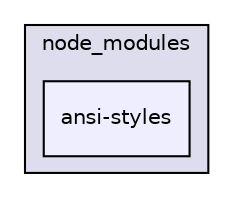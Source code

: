 digraph "gulp-src/node_modules/gulp-uglify/node_modules/fancy-log/node_modules/chalk/node_modules/ansi-styles" {
  compound=true
  node [ fontsize="10", fontname="Helvetica"];
  edge [ labelfontsize="10", labelfontname="Helvetica"];
  subgraph clusterdir_84708774be81118f6ade075f9831130b {
    graph [ bgcolor="#ddddee", pencolor="black", label="node_modules" fontname="Helvetica", fontsize="10", URL="dir_84708774be81118f6ade075f9831130b.html"]
  dir_63f27dc0f1934471b62e8eb48506a063 [shape=box, label="ansi-styles", style="filled", fillcolor="#eeeeff", pencolor="black", URL="dir_63f27dc0f1934471b62e8eb48506a063.html"];
  }
}

